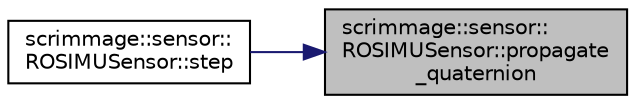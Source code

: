 digraph "scrimmage::sensor::ROSIMUSensor::propagate_quaternion"
{
 // LATEX_PDF_SIZE
  edge [fontname="Helvetica",fontsize="10",labelfontname="Helvetica",labelfontsize="10"];
  node [fontname="Helvetica",fontsize="10",shape=record];
  rankdir="RL";
  Node1 [label="scrimmage::sensor::\lROSIMUSensor::propagate\l_quaternion",height=0.2,width=0.4,color="black", fillcolor="grey75", style="filled", fontcolor="black",tooltip=" "];
  Node1 -> Node2 [dir="back",color="midnightblue",fontsize="10",style="solid",fontname="Helvetica"];
  Node2 [label="scrimmage::sensor::\lROSIMUSensor::step",height=0.2,width=0.4,color="black", fillcolor="white", style="filled",URL="$classscrimmage_1_1sensor_1_1ROSIMUSensor.html#ad14d2df58a1b97718562d77a3fd0b450",tooltip=" "];
}
